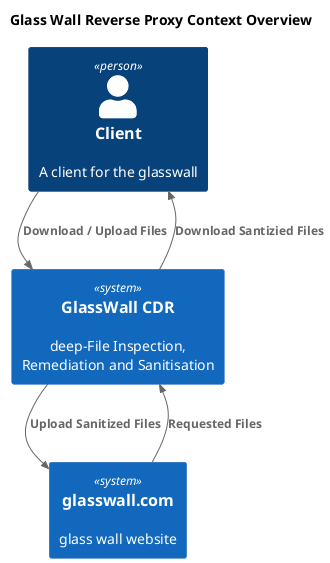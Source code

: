 @startuml
!include <c4/C4_Context.puml>  

title Glass Wall Reverse Proxy Context Overview

Person(client, Client, "A client for the glasswall")

System(glasswall, "GlassWall CDR", "deep-File Inspection, Remediation and Sanitisation")
System(website, "glasswall.com", "glass wall website")

Rel_Down(client, glasswall, "Download / Upload Files")

Rel_Back(client, glasswall, "Download Santizied Files")

Rel(glasswall, website, "Upload Sanitized Files")
Rel_Back(glasswall, website, "Requested Files")

@enduml
